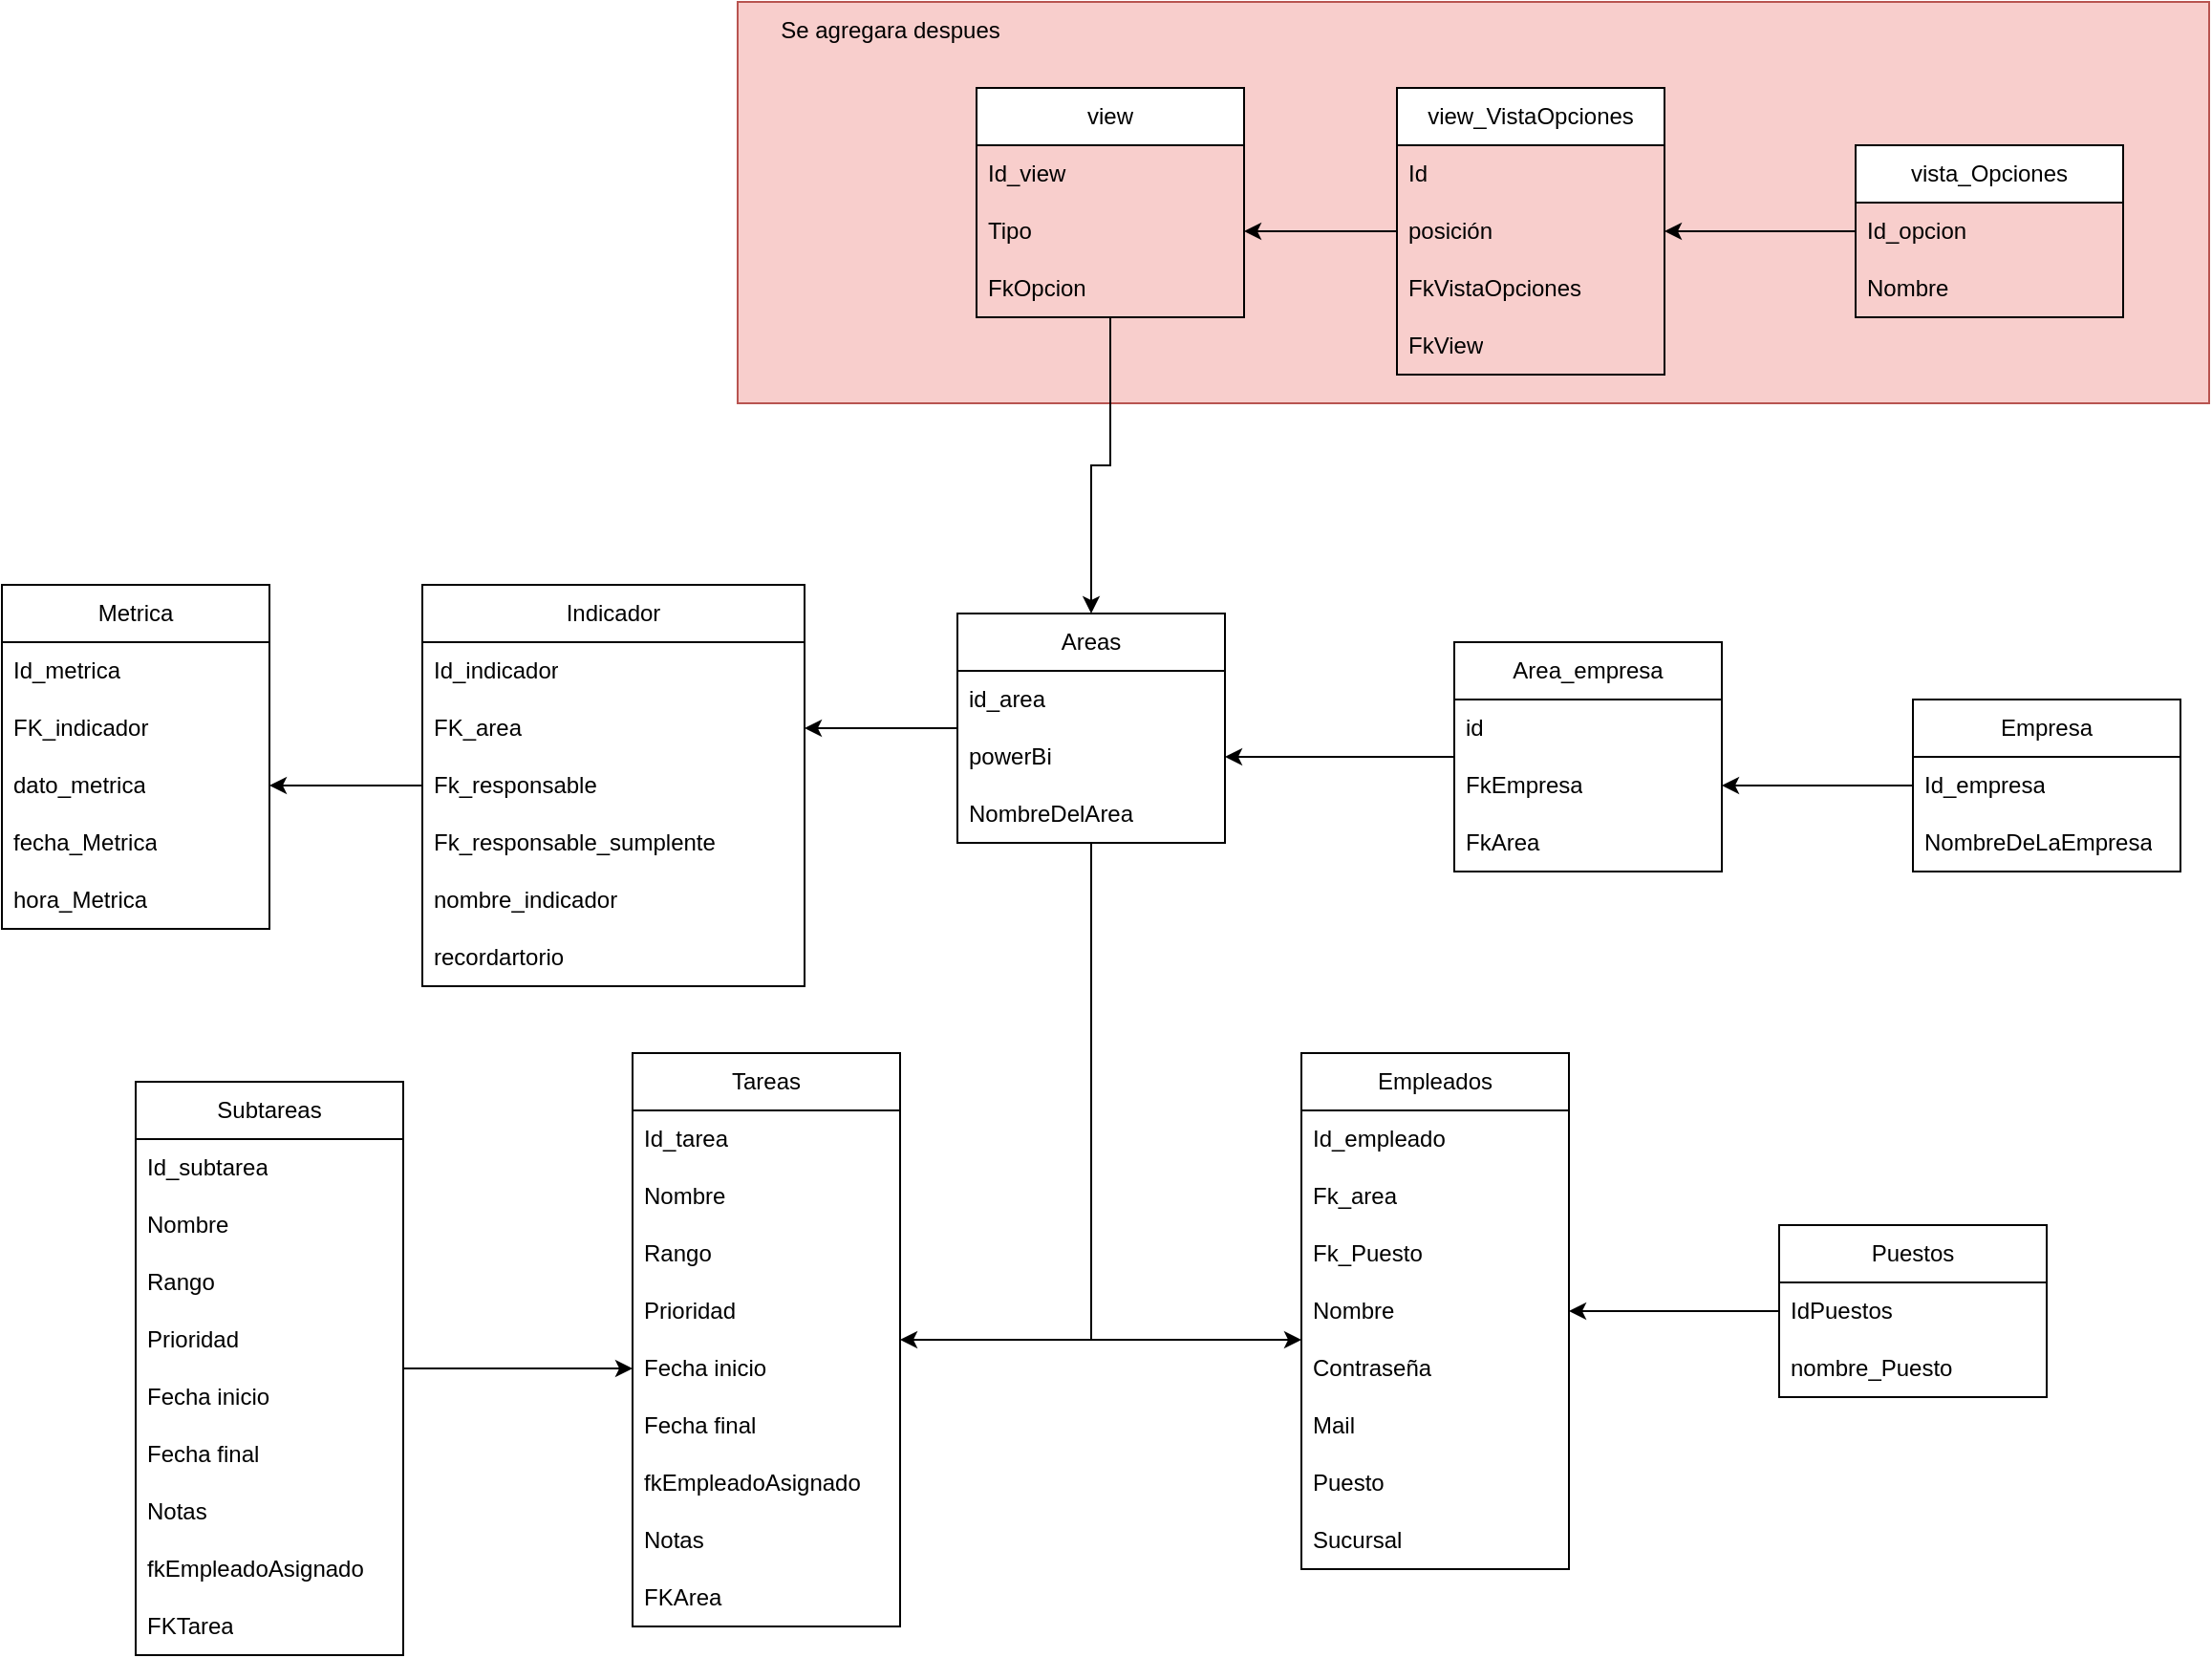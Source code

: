 <mxfile version="24.6.4" type="device">
  <diagram name="Página-1" id="2jyvj9QKzIe7Ign1W1xJ">
    <mxGraphModel dx="1816" dy="1730" grid="1" gridSize="10" guides="1" tooltips="1" connect="1" arrows="1" fold="1" page="1" pageScale="1" pageWidth="827" pageHeight="1169" math="0" shadow="0">
      <root>
        <mxCell id="0" />
        <mxCell id="1" parent="0" />
        <mxCell id="hyK9rjcASU5rtFe1tiCj-1" value="" style="rounded=0;whiteSpace=wrap;html=1;fillColor=#f8cecc;strokeColor=#b85450;" vertex="1" parent="1">
          <mxGeometry x="-15" y="-460" width="770" height="210" as="geometry" />
        </mxCell>
        <mxCell id="Qb2cgo-rKpccyDljyJoV-24" style="edgeStyle=orthogonalEdgeStyle;rounded=0;orthogonalLoop=1;jettySize=auto;html=1;" parent="1" source="Qb2cgo-rKpccyDljyJoV-1" target="Qb2cgo-rKpccyDljyJoV-22" edge="1">
          <mxGeometry relative="1" as="geometry" />
        </mxCell>
        <mxCell id="Qb2cgo-rKpccyDljyJoV-1" value="Empresa" style="swimlane;fontStyle=0;childLayout=stackLayout;horizontal=1;startSize=30;horizontalStack=0;resizeParent=1;resizeParentMax=0;resizeLast=0;collapsible=1;marginBottom=0;whiteSpace=wrap;html=1;" parent="1" vertex="1">
          <mxGeometry x="600" y="-95" width="140" height="90" as="geometry" />
        </mxCell>
        <mxCell id="Qb2cgo-rKpccyDljyJoV-2" value="Id_empresa" style="text;strokeColor=none;fillColor=none;align=left;verticalAlign=middle;spacingLeft=4;spacingRight=4;overflow=hidden;points=[[0,0.5],[1,0.5]];portConstraint=eastwest;rotatable=0;whiteSpace=wrap;html=1;" parent="Qb2cgo-rKpccyDljyJoV-1" vertex="1">
          <mxGeometry y="30" width="140" height="30" as="geometry" />
        </mxCell>
        <mxCell id="Qb2cgo-rKpccyDljyJoV-19" value="NombreDeLaEmpresa" style="text;strokeColor=none;fillColor=none;align=left;verticalAlign=middle;spacingLeft=4;spacingRight=4;overflow=hidden;points=[[0,0.5],[1,0.5]];portConstraint=eastwest;rotatable=0;whiteSpace=wrap;html=1;" parent="Qb2cgo-rKpccyDljyJoV-1" vertex="1">
          <mxGeometry y="60" width="140" height="30" as="geometry" />
        </mxCell>
        <mxCell id="Qb2cgo-rKpccyDljyJoV-5" value="Empleados" style="swimlane;fontStyle=0;childLayout=stackLayout;horizontal=1;startSize=30;horizontalStack=0;resizeParent=1;resizeParentMax=0;resizeLast=0;collapsible=1;marginBottom=0;whiteSpace=wrap;html=1;" parent="1" vertex="1">
          <mxGeometry x="280" y="90" width="140" height="270" as="geometry" />
        </mxCell>
        <mxCell id="Qb2cgo-rKpccyDljyJoV-6" value="Id_empleado" style="text;strokeColor=none;fillColor=none;align=left;verticalAlign=middle;spacingLeft=4;spacingRight=4;overflow=hidden;points=[[0,0.5],[1,0.5]];portConstraint=eastwest;rotatable=0;whiteSpace=wrap;html=1;" parent="Qb2cgo-rKpccyDljyJoV-5" vertex="1">
          <mxGeometry y="30" width="140" height="30" as="geometry" />
        </mxCell>
        <mxCell id="hyK9rjcASU5rtFe1tiCj-32" value="Fk_area" style="text;strokeColor=none;fillColor=none;align=left;verticalAlign=middle;spacingLeft=4;spacingRight=4;overflow=hidden;points=[[0,0.5],[1,0.5]];portConstraint=eastwest;rotatable=0;whiteSpace=wrap;html=1;" vertex="1" parent="Qb2cgo-rKpccyDljyJoV-5">
          <mxGeometry y="60" width="140" height="30" as="geometry" />
        </mxCell>
        <mxCell id="hyK9rjcASU5rtFe1tiCj-36" value="Fk_Puesto" style="text;strokeColor=none;fillColor=none;align=left;verticalAlign=middle;spacingLeft=4;spacingRight=4;overflow=hidden;points=[[0,0.5],[1,0.5]];portConstraint=eastwest;rotatable=0;whiteSpace=wrap;html=1;" vertex="1" parent="Qb2cgo-rKpccyDljyJoV-5">
          <mxGeometry y="90" width="140" height="30" as="geometry" />
        </mxCell>
        <mxCell id="Qb2cgo-rKpccyDljyJoV-7" value="Nombre" style="text;strokeColor=none;fillColor=none;align=left;verticalAlign=middle;spacingLeft=4;spacingRight=4;overflow=hidden;points=[[0,0.5],[1,0.5]];portConstraint=eastwest;rotatable=0;whiteSpace=wrap;html=1;" parent="Qb2cgo-rKpccyDljyJoV-5" vertex="1">
          <mxGeometry y="120" width="140" height="30" as="geometry" />
        </mxCell>
        <mxCell id="Qb2cgo-rKpccyDljyJoV-26" value="Contraseña" style="text;strokeColor=none;fillColor=none;align=left;verticalAlign=middle;spacingLeft=4;spacingRight=4;overflow=hidden;points=[[0,0.5],[1,0.5]];portConstraint=eastwest;rotatable=0;whiteSpace=wrap;html=1;" parent="Qb2cgo-rKpccyDljyJoV-5" vertex="1">
          <mxGeometry y="150" width="140" height="30" as="geometry" />
        </mxCell>
        <mxCell id="_cXkq2B9xI0p3WLUHGaW-19" value="Mail" style="text;strokeColor=none;fillColor=none;align=left;verticalAlign=middle;spacingLeft=4;spacingRight=4;overflow=hidden;points=[[0,0.5],[1,0.5]];portConstraint=eastwest;rotatable=0;whiteSpace=wrap;html=1;" parent="Qb2cgo-rKpccyDljyJoV-5" vertex="1">
          <mxGeometry y="180" width="140" height="30" as="geometry" />
        </mxCell>
        <mxCell id="Qb2cgo-rKpccyDljyJoV-27" value="Puesto" style="text;strokeColor=none;fillColor=none;align=left;verticalAlign=middle;spacingLeft=4;spacingRight=4;overflow=hidden;points=[[0,0.5],[1,0.5]];portConstraint=eastwest;rotatable=0;whiteSpace=wrap;html=1;" parent="Qb2cgo-rKpccyDljyJoV-5" vertex="1">
          <mxGeometry y="210" width="140" height="30" as="geometry" />
        </mxCell>
        <mxCell id="Qb2cgo-rKpccyDljyJoV-28" value="Sucursal" style="text;strokeColor=none;fillColor=none;align=left;verticalAlign=middle;spacingLeft=4;spacingRight=4;overflow=hidden;points=[[0,0.5],[1,0.5]];portConstraint=eastwest;rotatable=0;whiteSpace=wrap;html=1;" parent="Qb2cgo-rKpccyDljyJoV-5" vertex="1">
          <mxGeometry y="240" width="140" height="30" as="geometry" />
        </mxCell>
        <mxCell id="esdf9yKsxpHchEDOHJzm-17" style="edgeStyle=orthogonalEdgeStyle;rounded=0;orthogonalLoop=1;jettySize=auto;html=1;" parent="1" source="Qb2cgo-rKpccyDljyJoV-8" target="Qb2cgo-rKpccyDljyJoV-14" edge="1">
          <mxGeometry relative="1" as="geometry" />
        </mxCell>
        <mxCell id="Qb2cgo-rKpccyDljyJoV-8" value="view" style="swimlane;fontStyle=0;childLayout=stackLayout;horizontal=1;startSize=30;horizontalStack=0;resizeParent=1;resizeParentMax=0;resizeLast=0;collapsible=1;marginBottom=0;whiteSpace=wrap;html=1;" parent="1" vertex="1">
          <mxGeometry x="110" y="-415" width="140" height="120" as="geometry" />
        </mxCell>
        <mxCell id="Qb2cgo-rKpccyDljyJoV-9" value="Id_view" style="text;strokeColor=none;fillColor=none;align=left;verticalAlign=middle;spacingLeft=4;spacingRight=4;overflow=hidden;points=[[0,0.5],[1,0.5]];portConstraint=eastwest;rotatable=0;whiteSpace=wrap;html=1;" parent="Qb2cgo-rKpccyDljyJoV-8" vertex="1">
          <mxGeometry y="30" width="140" height="30" as="geometry" />
        </mxCell>
        <mxCell id="l24R94lVSmv1iqCa7J7E-1" value="Tipo" style="text;strokeColor=none;fillColor=none;align=left;verticalAlign=middle;spacingLeft=4;spacingRight=4;overflow=hidden;points=[[0,0.5],[1,0.5]];portConstraint=eastwest;rotatable=0;whiteSpace=wrap;html=1;" parent="Qb2cgo-rKpccyDljyJoV-8" vertex="1">
          <mxGeometry y="60" width="140" height="30" as="geometry" />
        </mxCell>
        <mxCell id="Qb2cgo-rKpccyDljyJoV-10" value="FkOpcion" style="text;strokeColor=none;fillColor=none;align=left;verticalAlign=middle;spacingLeft=4;spacingRight=4;overflow=hidden;points=[[0,0.5],[1,0.5]];portConstraint=eastwest;rotatable=0;whiteSpace=wrap;html=1;" parent="Qb2cgo-rKpccyDljyJoV-8" vertex="1">
          <mxGeometry y="90" width="140" height="30" as="geometry" />
        </mxCell>
        <mxCell id="Qb2cgo-rKpccyDljyJoV-11" value="Tareas" style="swimlane;fontStyle=0;childLayout=stackLayout;horizontal=1;startSize=30;horizontalStack=0;resizeParent=1;resizeParentMax=0;resizeLast=0;collapsible=1;marginBottom=0;whiteSpace=wrap;html=1;" parent="1" vertex="1">
          <mxGeometry x="-70" y="90" width="140" height="300" as="geometry" />
        </mxCell>
        <mxCell id="Qb2cgo-rKpccyDljyJoV-12" value="Id_tarea" style="text;strokeColor=none;fillColor=none;align=left;verticalAlign=middle;spacingLeft=4;spacingRight=4;overflow=hidden;points=[[0,0.5],[1,0.5]];portConstraint=eastwest;rotatable=0;whiteSpace=wrap;html=1;" parent="Qb2cgo-rKpccyDljyJoV-11" vertex="1">
          <mxGeometry y="30" width="140" height="30" as="geometry" />
        </mxCell>
        <mxCell id="Qb2cgo-rKpccyDljyJoV-13" value="Nombre" style="text;strokeColor=none;fillColor=none;align=left;verticalAlign=middle;spacingLeft=4;spacingRight=4;overflow=hidden;points=[[0,0.5],[1,0.5]];portConstraint=eastwest;rotatable=0;whiteSpace=wrap;html=1;" parent="Qb2cgo-rKpccyDljyJoV-11" vertex="1">
          <mxGeometry y="60" width="140" height="30" as="geometry" />
        </mxCell>
        <mxCell id="_cXkq2B9xI0p3WLUHGaW-8" value="Rango&lt;span style=&quot;white-space: pre;&quot;&gt;&#x9;&lt;/span&gt;" style="text;strokeColor=none;fillColor=none;align=left;verticalAlign=middle;spacingLeft=4;spacingRight=4;overflow=hidden;points=[[0,0.5],[1,0.5]];portConstraint=eastwest;rotatable=0;whiteSpace=wrap;html=1;" parent="Qb2cgo-rKpccyDljyJoV-11" vertex="1">
          <mxGeometry y="90" width="140" height="30" as="geometry" />
        </mxCell>
        <mxCell id="_cXkq2B9xI0p3WLUHGaW-9" value="Prioridad" style="text;strokeColor=none;fillColor=none;align=left;verticalAlign=middle;spacingLeft=4;spacingRight=4;overflow=hidden;points=[[0,0.5],[1,0.5]];portConstraint=eastwest;rotatable=0;whiteSpace=wrap;html=1;" parent="Qb2cgo-rKpccyDljyJoV-11" vertex="1">
          <mxGeometry y="120" width="140" height="30" as="geometry" />
        </mxCell>
        <mxCell id="_cXkq2B9xI0p3WLUHGaW-10" value="Fecha inicio" style="text;strokeColor=none;fillColor=none;align=left;verticalAlign=middle;spacingLeft=4;spacingRight=4;overflow=hidden;points=[[0,0.5],[1,0.5]];portConstraint=eastwest;rotatable=0;whiteSpace=wrap;html=1;" parent="Qb2cgo-rKpccyDljyJoV-11" vertex="1">
          <mxGeometry y="150" width="140" height="30" as="geometry" />
        </mxCell>
        <mxCell id="_cXkq2B9xI0p3WLUHGaW-11" value="Fecha final" style="text;strokeColor=none;fillColor=none;align=left;verticalAlign=middle;spacingLeft=4;spacingRight=4;overflow=hidden;points=[[0,0.5],[1,0.5]];portConstraint=eastwest;rotatable=0;whiteSpace=wrap;html=1;" parent="Qb2cgo-rKpccyDljyJoV-11" vertex="1">
          <mxGeometry y="180" width="140" height="30" as="geometry" />
        </mxCell>
        <mxCell id="_cXkq2B9xI0p3WLUHGaW-12" value="fkEmpleadoAsignado" style="text;strokeColor=none;fillColor=none;align=left;verticalAlign=middle;spacingLeft=4;spacingRight=4;overflow=hidden;points=[[0,0.5],[1,0.5]];portConstraint=eastwest;rotatable=0;whiteSpace=wrap;html=1;" parent="Qb2cgo-rKpccyDljyJoV-11" vertex="1">
          <mxGeometry y="210" width="140" height="30" as="geometry" />
        </mxCell>
        <mxCell id="_cXkq2B9xI0p3WLUHGaW-13" value="Notas" style="text;strokeColor=none;fillColor=none;align=left;verticalAlign=middle;spacingLeft=4;spacingRight=4;overflow=hidden;points=[[0,0.5],[1,0.5]];portConstraint=eastwest;rotatable=0;whiteSpace=wrap;html=1;" parent="Qb2cgo-rKpccyDljyJoV-11" vertex="1">
          <mxGeometry y="240" width="140" height="30" as="geometry" />
        </mxCell>
        <mxCell id="_cXkq2B9xI0p3WLUHGaW-14" value="FKArea" style="text;strokeColor=none;fillColor=none;align=left;verticalAlign=middle;spacingLeft=4;spacingRight=4;overflow=hidden;points=[[0,0.5],[1,0.5]];portConstraint=eastwest;rotatable=0;whiteSpace=wrap;html=1;" parent="Qb2cgo-rKpccyDljyJoV-11" vertex="1">
          <mxGeometry y="270" width="140" height="30" as="geometry" />
        </mxCell>
        <mxCell id="esdf9yKsxpHchEDOHJzm-16" style="edgeStyle=orthogonalEdgeStyle;rounded=0;orthogonalLoop=1;jettySize=auto;html=1;" parent="1" source="Qb2cgo-rKpccyDljyJoV-14" target="Qb2cgo-rKpccyDljyJoV-11" edge="1">
          <mxGeometry relative="1" as="geometry">
            <Array as="points">
              <mxPoint x="170" y="240" />
            </Array>
          </mxGeometry>
        </mxCell>
        <mxCell id="hyK9rjcASU5rtFe1tiCj-30" style="edgeStyle=orthogonalEdgeStyle;rounded=0;orthogonalLoop=1;jettySize=auto;html=1;" edge="1" parent="1" source="Qb2cgo-rKpccyDljyJoV-14" target="hyK9rjcASU5rtFe1tiCj-29">
          <mxGeometry relative="1" as="geometry" />
        </mxCell>
        <mxCell id="hyK9rjcASU5rtFe1tiCj-34" style="edgeStyle=orthogonalEdgeStyle;rounded=0;orthogonalLoop=1;jettySize=auto;html=1;" edge="1" parent="1" source="Qb2cgo-rKpccyDljyJoV-14" target="Qb2cgo-rKpccyDljyJoV-5">
          <mxGeometry relative="1" as="geometry">
            <Array as="points">
              <mxPoint x="170" y="240" />
            </Array>
          </mxGeometry>
        </mxCell>
        <mxCell id="Qb2cgo-rKpccyDljyJoV-14" value="Areas" style="swimlane;fontStyle=0;childLayout=stackLayout;horizontal=1;startSize=30;horizontalStack=0;resizeParent=1;resizeParentMax=0;resizeLast=0;collapsible=1;marginBottom=0;whiteSpace=wrap;html=1;" parent="1" vertex="1">
          <mxGeometry x="100" y="-140" width="140" height="120" as="geometry" />
        </mxCell>
        <mxCell id="Qb2cgo-rKpccyDljyJoV-15" value="id_area" style="text;strokeColor=none;fillColor=none;align=left;verticalAlign=middle;spacingLeft=4;spacingRight=4;overflow=hidden;points=[[0,0.5],[1,0.5]];portConstraint=eastwest;rotatable=0;whiteSpace=wrap;html=1;" parent="Qb2cgo-rKpccyDljyJoV-14" vertex="1">
          <mxGeometry y="30" width="140" height="30" as="geometry" />
        </mxCell>
        <mxCell id="_cXkq2B9xI0p3WLUHGaW-18" value="powerBi" style="text;strokeColor=none;fillColor=none;align=left;verticalAlign=middle;spacingLeft=4;spacingRight=4;overflow=hidden;points=[[0,0.5],[1,0.5]];portConstraint=eastwest;rotatable=0;whiteSpace=wrap;html=1;" parent="Qb2cgo-rKpccyDljyJoV-14" vertex="1">
          <mxGeometry y="60" width="140" height="30" as="geometry" />
        </mxCell>
        <mxCell id="Qb2cgo-rKpccyDljyJoV-16" value="NombreDelArea" style="text;strokeColor=none;fillColor=none;align=left;verticalAlign=middle;spacingLeft=4;spacingRight=4;overflow=hidden;points=[[0,0.5],[1,0.5]];portConstraint=eastwest;rotatable=0;whiteSpace=wrap;html=1;" parent="Qb2cgo-rKpccyDljyJoV-14" vertex="1">
          <mxGeometry y="90" width="140" height="30" as="geometry" />
        </mxCell>
        <mxCell id="hyK9rjcASU5rtFe1tiCj-31" style="edgeStyle=orthogonalEdgeStyle;rounded=0;orthogonalLoop=1;jettySize=auto;html=1;" edge="1" parent="1" source="Qb2cgo-rKpccyDljyJoV-20" target="_cXkq2B9xI0p3WLUHGaW-18">
          <mxGeometry relative="1" as="geometry" />
        </mxCell>
        <mxCell id="Qb2cgo-rKpccyDljyJoV-20" value="Area_empresa" style="swimlane;fontStyle=0;childLayout=stackLayout;horizontal=1;startSize=30;horizontalStack=0;resizeParent=1;resizeParentMax=0;resizeLast=0;collapsible=1;marginBottom=0;whiteSpace=wrap;html=1;" parent="1" vertex="1">
          <mxGeometry x="360" y="-125" width="140" height="120" as="geometry" />
        </mxCell>
        <mxCell id="Qb2cgo-rKpccyDljyJoV-21" value="id" style="text;strokeColor=none;fillColor=none;align=left;verticalAlign=middle;spacingLeft=4;spacingRight=4;overflow=hidden;points=[[0,0.5],[1,0.5]];portConstraint=eastwest;rotatable=0;whiteSpace=wrap;html=1;" parent="Qb2cgo-rKpccyDljyJoV-20" vertex="1">
          <mxGeometry y="30" width="140" height="30" as="geometry" />
        </mxCell>
        <mxCell id="Qb2cgo-rKpccyDljyJoV-22" value="FkEmpresa" style="text;strokeColor=none;fillColor=none;align=left;verticalAlign=middle;spacingLeft=4;spacingRight=4;overflow=hidden;points=[[0,0.5],[1,0.5]];portConstraint=eastwest;rotatable=0;whiteSpace=wrap;html=1;" parent="Qb2cgo-rKpccyDljyJoV-20" vertex="1">
          <mxGeometry y="60" width="140" height="30" as="geometry" />
        </mxCell>
        <mxCell id="Qb2cgo-rKpccyDljyJoV-23" value="FkArea" style="text;strokeColor=none;fillColor=none;align=left;verticalAlign=middle;spacingLeft=4;spacingRight=4;overflow=hidden;points=[[0,0.5],[1,0.5]];portConstraint=eastwest;rotatable=0;whiteSpace=wrap;html=1;" parent="Qb2cgo-rKpccyDljyJoV-20" vertex="1">
          <mxGeometry y="90" width="140" height="30" as="geometry" />
        </mxCell>
        <mxCell id="esdf9yKsxpHchEDOHJzm-14" style="edgeStyle=orthogonalEdgeStyle;rounded=0;orthogonalLoop=1;jettySize=auto;html=1;" parent="1" source="l24R94lVSmv1iqCa7J7E-2" target="esdf9yKsxpHchEDOHJzm-12" edge="1">
          <mxGeometry relative="1" as="geometry" />
        </mxCell>
        <mxCell id="l24R94lVSmv1iqCa7J7E-2" value="vista_Opciones" style="swimlane;fontStyle=0;childLayout=stackLayout;horizontal=1;startSize=30;horizontalStack=0;resizeParent=1;resizeParentMax=0;resizeLast=0;collapsible=1;marginBottom=0;whiteSpace=wrap;html=1;" parent="1" vertex="1">
          <mxGeometry x="570" y="-385" width="140" height="90" as="geometry" />
        </mxCell>
        <mxCell id="l24R94lVSmv1iqCa7J7E-3" value="Id_opcion" style="text;strokeColor=none;fillColor=none;align=left;verticalAlign=middle;spacingLeft=4;spacingRight=4;overflow=hidden;points=[[0,0.5],[1,0.5]];portConstraint=eastwest;rotatable=0;whiteSpace=wrap;html=1;" parent="l24R94lVSmv1iqCa7J7E-2" vertex="1">
          <mxGeometry y="30" width="140" height="30" as="geometry" />
        </mxCell>
        <mxCell id="l24R94lVSmv1iqCa7J7E-4" value="Nombre" style="text;strokeColor=none;fillColor=none;align=left;verticalAlign=middle;spacingLeft=4;spacingRight=4;overflow=hidden;points=[[0,0.5],[1,0.5]];portConstraint=eastwest;rotatable=0;whiteSpace=wrap;html=1;" parent="l24R94lVSmv1iqCa7J7E-2" vertex="1">
          <mxGeometry y="60" width="140" height="30" as="geometry" />
        </mxCell>
        <mxCell id="esdf9yKsxpHchEDOHJzm-13" style="edgeStyle=orthogonalEdgeStyle;rounded=0;orthogonalLoop=1;jettySize=auto;html=1;" parent="1" source="esdf9yKsxpHchEDOHJzm-4" target="l24R94lVSmv1iqCa7J7E-1" edge="1">
          <mxGeometry relative="1" as="geometry" />
        </mxCell>
        <mxCell id="esdf9yKsxpHchEDOHJzm-4" value="view_VistaOpciones" style="swimlane;fontStyle=0;childLayout=stackLayout;horizontal=1;startSize=30;horizontalStack=0;resizeParent=1;resizeParentMax=0;resizeLast=0;collapsible=1;marginBottom=0;whiteSpace=wrap;html=1;" parent="1" vertex="1">
          <mxGeometry x="330" y="-415" width="140" height="150" as="geometry" />
        </mxCell>
        <mxCell id="esdf9yKsxpHchEDOHJzm-5" value="Id" style="text;strokeColor=none;fillColor=none;align=left;verticalAlign=middle;spacingLeft=4;spacingRight=4;overflow=hidden;points=[[0,0.5],[1,0.5]];portConstraint=eastwest;rotatable=0;whiteSpace=wrap;html=1;" parent="esdf9yKsxpHchEDOHJzm-4" vertex="1">
          <mxGeometry y="30" width="140" height="30" as="geometry" />
        </mxCell>
        <mxCell id="esdf9yKsxpHchEDOHJzm-12" value="posición" style="text;strokeColor=none;fillColor=none;align=left;verticalAlign=middle;spacingLeft=4;spacingRight=4;overflow=hidden;points=[[0,0.5],[1,0.5]];portConstraint=eastwest;rotatable=0;whiteSpace=wrap;html=1;" parent="esdf9yKsxpHchEDOHJzm-4" vertex="1">
          <mxGeometry y="60" width="140" height="30" as="geometry" />
        </mxCell>
        <mxCell id="esdf9yKsxpHchEDOHJzm-6" value="Fk&lt;span style=&quot;text-align: center;&quot;&gt;VistaOpciones&lt;/span&gt;" style="text;strokeColor=none;fillColor=none;align=left;verticalAlign=middle;spacingLeft=4;spacingRight=4;overflow=hidden;points=[[0,0.5],[1,0.5]];portConstraint=eastwest;rotatable=0;whiteSpace=wrap;html=1;" parent="esdf9yKsxpHchEDOHJzm-4" vertex="1">
          <mxGeometry y="90" width="140" height="30" as="geometry" />
        </mxCell>
        <mxCell id="esdf9yKsxpHchEDOHJzm-7" value="FkView" style="text;strokeColor=none;fillColor=none;align=left;verticalAlign=middle;spacingLeft=4;spacingRight=4;overflow=hidden;points=[[0,0.5],[1,0.5]];portConstraint=eastwest;rotatable=0;whiteSpace=wrap;html=1;" parent="esdf9yKsxpHchEDOHJzm-4" vertex="1">
          <mxGeometry y="120" width="140" height="30" as="geometry" />
        </mxCell>
        <mxCell id="eEe6EcG45aOXg_WfB970-13" style="edgeStyle=orthogonalEdgeStyle;rounded=0;orthogonalLoop=1;jettySize=auto;html=1;" parent="1" source="eEe6EcG45aOXg_WfB970-1" target="_cXkq2B9xI0p3WLUHGaW-10" edge="1">
          <mxGeometry relative="1" as="geometry" />
        </mxCell>
        <mxCell id="eEe6EcG45aOXg_WfB970-1" value="Subtareas" style="swimlane;fontStyle=0;childLayout=stackLayout;horizontal=1;startSize=30;horizontalStack=0;resizeParent=1;resizeParentMax=0;resizeLast=0;collapsible=1;marginBottom=0;whiteSpace=wrap;html=1;" parent="1" vertex="1">
          <mxGeometry x="-330" y="105" width="140" height="300" as="geometry" />
        </mxCell>
        <mxCell id="eEe6EcG45aOXg_WfB970-2" value="Id_subtarea" style="text;strokeColor=none;fillColor=none;align=left;verticalAlign=middle;spacingLeft=4;spacingRight=4;overflow=hidden;points=[[0,0.5],[1,0.5]];portConstraint=eastwest;rotatable=0;whiteSpace=wrap;html=1;" parent="eEe6EcG45aOXg_WfB970-1" vertex="1">
          <mxGeometry y="30" width="140" height="30" as="geometry" />
        </mxCell>
        <mxCell id="eEe6EcG45aOXg_WfB970-3" value="Nombre" style="text;strokeColor=none;fillColor=none;align=left;verticalAlign=middle;spacingLeft=4;spacingRight=4;overflow=hidden;points=[[0,0.5],[1,0.5]];portConstraint=eastwest;rotatable=0;whiteSpace=wrap;html=1;" parent="eEe6EcG45aOXg_WfB970-1" vertex="1">
          <mxGeometry y="60" width="140" height="30" as="geometry" />
        </mxCell>
        <mxCell id="eEe6EcG45aOXg_WfB970-4" value="Rango&lt;span style=&quot;white-space: pre;&quot;&gt;&#x9;&lt;/span&gt;" style="text;strokeColor=none;fillColor=none;align=left;verticalAlign=middle;spacingLeft=4;spacingRight=4;overflow=hidden;points=[[0,0.5],[1,0.5]];portConstraint=eastwest;rotatable=0;whiteSpace=wrap;html=1;" parent="eEe6EcG45aOXg_WfB970-1" vertex="1">
          <mxGeometry y="90" width="140" height="30" as="geometry" />
        </mxCell>
        <mxCell id="eEe6EcG45aOXg_WfB970-5" value="Prioridad" style="text;strokeColor=none;fillColor=none;align=left;verticalAlign=middle;spacingLeft=4;spacingRight=4;overflow=hidden;points=[[0,0.5],[1,0.5]];portConstraint=eastwest;rotatable=0;whiteSpace=wrap;html=1;" parent="eEe6EcG45aOXg_WfB970-1" vertex="1">
          <mxGeometry y="120" width="140" height="30" as="geometry" />
        </mxCell>
        <mxCell id="eEe6EcG45aOXg_WfB970-6" value="Fecha inicio" style="text;strokeColor=none;fillColor=none;align=left;verticalAlign=middle;spacingLeft=4;spacingRight=4;overflow=hidden;points=[[0,0.5],[1,0.5]];portConstraint=eastwest;rotatable=0;whiteSpace=wrap;html=1;" parent="eEe6EcG45aOXg_WfB970-1" vertex="1">
          <mxGeometry y="150" width="140" height="30" as="geometry" />
        </mxCell>
        <mxCell id="eEe6EcG45aOXg_WfB970-7" value="Fecha final" style="text;strokeColor=none;fillColor=none;align=left;verticalAlign=middle;spacingLeft=4;spacingRight=4;overflow=hidden;points=[[0,0.5],[1,0.5]];portConstraint=eastwest;rotatable=0;whiteSpace=wrap;html=1;" parent="eEe6EcG45aOXg_WfB970-1" vertex="1">
          <mxGeometry y="180" width="140" height="30" as="geometry" />
        </mxCell>
        <mxCell id="eEe6EcG45aOXg_WfB970-9" value="Notas" style="text;strokeColor=none;fillColor=none;align=left;verticalAlign=middle;spacingLeft=4;spacingRight=4;overflow=hidden;points=[[0,0.5],[1,0.5]];portConstraint=eastwest;rotatable=0;whiteSpace=wrap;html=1;" parent="eEe6EcG45aOXg_WfB970-1" vertex="1">
          <mxGeometry y="210" width="140" height="30" as="geometry" />
        </mxCell>
        <mxCell id="eEe6EcG45aOXg_WfB970-8" value="fkEmpleadoAsignado" style="text;strokeColor=none;fillColor=none;align=left;verticalAlign=middle;spacingLeft=4;spacingRight=4;overflow=hidden;points=[[0,0.5],[1,0.5]];portConstraint=eastwest;rotatable=0;whiteSpace=wrap;html=1;" parent="eEe6EcG45aOXg_WfB970-1" vertex="1">
          <mxGeometry y="240" width="140" height="30" as="geometry" />
        </mxCell>
        <mxCell id="eEe6EcG45aOXg_WfB970-11" value="FKTarea" style="text;strokeColor=none;fillColor=none;align=left;verticalAlign=middle;spacingLeft=4;spacingRight=4;overflow=hidden;points=[[0,0.5],[1,0.5]];portConstraint=eastwest;rotatable=0;whiteSpace=wrap;html=1;" parent="eEe6EcG45aOXg_WfB970-1" vertex="1">
          <mxGeometry y="270" width="140" height="30" as="geometry" />
        </mxCell>
        <mxCell id="eEe6EcG45aOXg_WfB970-15" value="Metrica" style="swimlane;fontStyle=0;childLayout=stackLayout;horizontal=1;startSize=30;horizontalStack=0;resizeParent=1;resizeParentMax=0;resizeLast=0;collapsible=1;marginBottom=0;whiteSpace=wrap;html=1;" parent="1" vertex="1">
          <mxGeometry x="-400" y="-155" width="140" height="180" as="geometry" />
        </mxCell>
        <mxCell id="Ggza0Z2TG_ma6QO9xOyO-11" value="Id_metrica" style="text;strokeColor=none;fillColor=none;align=left;verticalAlign=middle;spacingLeft=4;spacingRight=4;overflow=hidden;points=[[0,0.5],[1,0.5]];portConstraint=eastwest;rotatable=0;whiteSpace=wrap;html=1;" parent="eEe6EcG45aOXg_WfB970-15" vertex="1">
          <mxGeometry y="30" width="140" height="30" as="geometry" />
        </mxCell>
        <mxCell id="hyK9rjcASU5rtFe1tiCj-26" value="FK_indicador" style="text;strokeColor=none;fillColor=none;align=left;verticalAlign=middle;spacingLeft=4;spacingRight=4;overflow=hidden;points=[[0,0.5],[1,0.5]];portConstraint=eastwest;rotatable=0;whiteSpace=wrap;html=1;" vertex="1" parent="eEe6EcG45aOXg_WfB970-15">
          <mxGeometry y="60" width="140" height="30" as="geometry" />
        </mxCell>
        <mxCell id="hyK9rjcASU5rtFe1tiCj-20" value="dato_metrica" style="text;strokeColor=none;fillColor=none;align=left;verticalAlign=middle;spacingLeft=4;spacingRight=4;overflow=hidden;points=[[0,0.5],[1,0.5]];portConstraint=eastwest;rotatable=0;whiteSpace=wrap;html=1;" vertex="1" parent="eEe6EcG45aOXg_WfB970-15">
          <mxGeometry y="90" width="140" height="30" as="geometry" />
        </mxCell>
        <mxCell id="hyK9rjcASU5rtFe1tiCj-24" value="fecha_Metrica" style="text;strokeColor=none;fillColor=none;align=left;verticalAlign=middle;spacingLeft=4;spacingRight=4;overflow=hidden;points=[[0,0.5],[1,0.5]];portConstraint=eastwest;rotatable=0;whiteSpace=wrap;html=1;" vertex="1" parent="eEe6EcG45aOXg_WfB970-15">
          <mxGeometry y="120" width="140" height="30" as="geometry" />
        </mxCell>
        <mxCell id="hyK9rjcASU5rtFe1tiCj-25" value="hora_Metrica" style="text;strokeColor=none;fillColor=none;align=left;verticalAlign=middle;spacingLeft=4;spacingRight=4;overflow=hidden;points=[[0,0.5],[1,0.5]];portConstraint=eastwest;rotatable=0;whiteSpace=wrap;html=1;" vertex="1" parent="eEe6EcG45aOXg_WfB970-15">
          <mxGeometry y="150" width="140" height="30" as="geometry" />
        </mxCell>
        <mxCell id="hyK9rjcASU5rtFe1tiCj-2" value="Se agregara despues" style="text;html=1;align=center;verticalAlign=middle;whiteSpace=wrap;rounded=0;" vertex="1" parent="1">
          <mxGeometry x="-20" y="-460" width="170" height="30" as="geometry" />
        </mxCell>
        <mxCell id="hyK9rjcASU5rtFe1tiCj-27" style="edgeStyle=orthogonalEdgeStyle;rounded=0;orthogonalLoop=1;jettySize=auto;html=1;" edge="1" parent="1" source="hyK9rjcASU5rtFe1tiCj-3" target="hyK9rjcASU5rtFe1tiCj-20">
          <mxGeometry relative="1" as="geometry" />
        </mxCell>
        <mxCell id="hyK9rjcASU5rtFe1tiCj-3" value="Indicador" style="swimlane;fontStyle=0;childLayout=stackLayout;horizontal=1;startSize=30;horizontalStack=0;resizeParent=1;resizeParentMax=0;resizeLast=0;collapsible=1;marginBottom=0;whiteSpace=wrap;html=1;" vertex="1" parent="1">
          <mxGeometry x="-180" y="-155" width="200" height="210" as="geometry" />
        </mxCell>
        <mxCell id="hyK9rjcASU5rtFe1tiCj-4" value="Id_indicador" style="text;strokeColor=none;fillColor=none;align=left;verticalAlign=middle;spacingLeft=4;spacingRight=4;overflow=hidden;points=[[0,0.5],[1,0.5]];portConstraint=eastwest;rotatable=0;whiteSpace=wrap;html=1;" vertex="1" parent="hyK9rjcASU5rtFe1tiCj-3">
          <mxGeometry y="30" width="200" height="30" as="geometry" />
        </mxCell>
        <mxCell id="hyK9rjcASU5rtFe1tiCj-29" value="FK_area" style="text;strokeColor=none;fillColor=none;align=left;verticalAlign=middle;spacingLeft=4;spacingRight=4;overflow=hidden;points=[[0,0.5],[1,0.5]];portConstraint=eastwest;rotatable=0;whiteSpace=wrap;html=1;" vertex="1" parent="hyK9rjcASU5rtFe1tiCj-3">
          <mxGeometry y="60" width="200" height="30" as="geometry" />
        </mxCell>
        <mxCell id="hyK9rjcASU5rtFe1tiCj-12" value="Fk_responsable" style="text;strokeColor=none;fillColor=none;align=left;verticalAlign=middle;spacingLeft=4;spacingRight=4;overflow=hidden;points=[[0,0.5],[1,0.5]];portConstraint=eastwest;rotatable=0;whiteSpace=wrap;html=1;" vertex="1" parent="hyK9rjcASU5rtFe1tiCj-3">
          <mxGeometry y="90" width="200" height="30" as="geometry" />
        </mxCell>
        <mxCell id="hyK9rjcASU5rtFe1tiCj-17" value="Fk_responsable_sumplente" style="text;strokeColor=none;fillColor=none;align=left;verticalAlign=middle;spacingLeft=4;spacingRight=4;overflow=hidden;points=[[0,0.5],[1,0.5]];portConstraint=eastwest;rotatable=0;whiteSpace=wrap;html=1;" vertex="1" parent="hyK9rjcASU5rtFe1tiCj-3">
          <mxGeometry y="120" width="200" height="30" as="geometry" />
        </mxCell>
        <mxCell id="hyK9rjcASU5rtFe1tiCj-5" value="nombre_indicador" style="text;strokeColor=none;fillColor=none;align=left;verticalAlign=middle;spacingLeft=4;spacingRight=4;overflow=hidden;points=[[0,0.5],[1,0.5]];portConstraint=eastwest;rotatable=0;whiteSpace=wrap;html=1;" vertex="1" parent="hyK9rjcASU5rtFe1tiCj-3">
          <mxGeometry y="150" width="200" height="30" as="geometry" />
        </mxCell>
        <mxCell id="hyK9rjcASU5rtFe1tiCj-28" value="recordartorio" style="text;strokeColor=none;fillColor=none;align=left;verticalAlign=middle;spacingLeft=4;spacingRight=4;overflow=hidden;points=[[0,0.5],[1,0.5]];portConstraint=eastwest;rotatable=0;whiteSpace=wrap;html=1;" vertex="1" parent="hyK9rjcASU5rtFe1tiCj-3">
          <mxGeometry y="180" width="200" height="30" as="geometry" />
        </mxCell>
        <mxCell id="hyK9rjcASU5rtFe1tiCj-40" style="edgeStyle=orthogonalEdgeStyle;rounded=0;orthogonalLoop=1;jettySize=auto;html=1;" edge="1" parent="1" source="hyK9rjcASU5rtFe1tiCj-37" target="Qb2cgo-rKpccyDljyJoV-7">
          <mxGeometry relative="1" as="geometry" />
        </mxCell>
        <mxCell id="hyK9rjcASU5rtFe1tiCj-37" value="Puestos" style="swimlane;fontStyle=0;childLayout=stackLayout;horizontal=1;startSize=30;horizontalStack=0;resizeParent=1;resizeParentMax=0;resizeLast=0;collapsible=1;marginBottom=0;whiteSpace=wrap;html=1;" vertex="1" parent="1">
          <mxGeometry x="530" y="180" width="140" height="90" as="geometry" />
        </mxCell>
        <mxCell id="hyK9rjcASU5rtFe1tiCj-38" value="IdPuestos" style="text;strokeColor=none;fillColor=none;align=left;verticalAlign=middle;spacingLeft=4;spacingRight=4;overflow=hidden;points=[[0,0.5],[1,0.5]];portConstraint=eastwest;rotatable=0;whiteSpace=wrap;html=1;" vertex="1" parent="hyK9rjcASU5rtFe1tiCj-37">
          <mxGeometry y="30" width="140" height="30" as="geometry" />
        </mxCell>
        <mxCell id="hyK9rjcASU5rtFe1tiCj-39" value="nombre_Puesto" style="text;strokeColor=none;fillColor=none;align=left;verticalAlign=middle;spacingLeft=4;spacingRight=4;overflow=hidden;points=[[0,0.5],[1,0.5]];portConstraint=eastwest;rotatable=0;whiteSpace=wrap;html=1;" vertex="1" parent="hyK9rjcASU5rtFe1tiCj-37">
          <mxGeometry y="60" width="140" height="30" as="geometry" />
        </mxCell>
      </root>
    </mxGraphModel>
  </diagram>
</mxfile>
